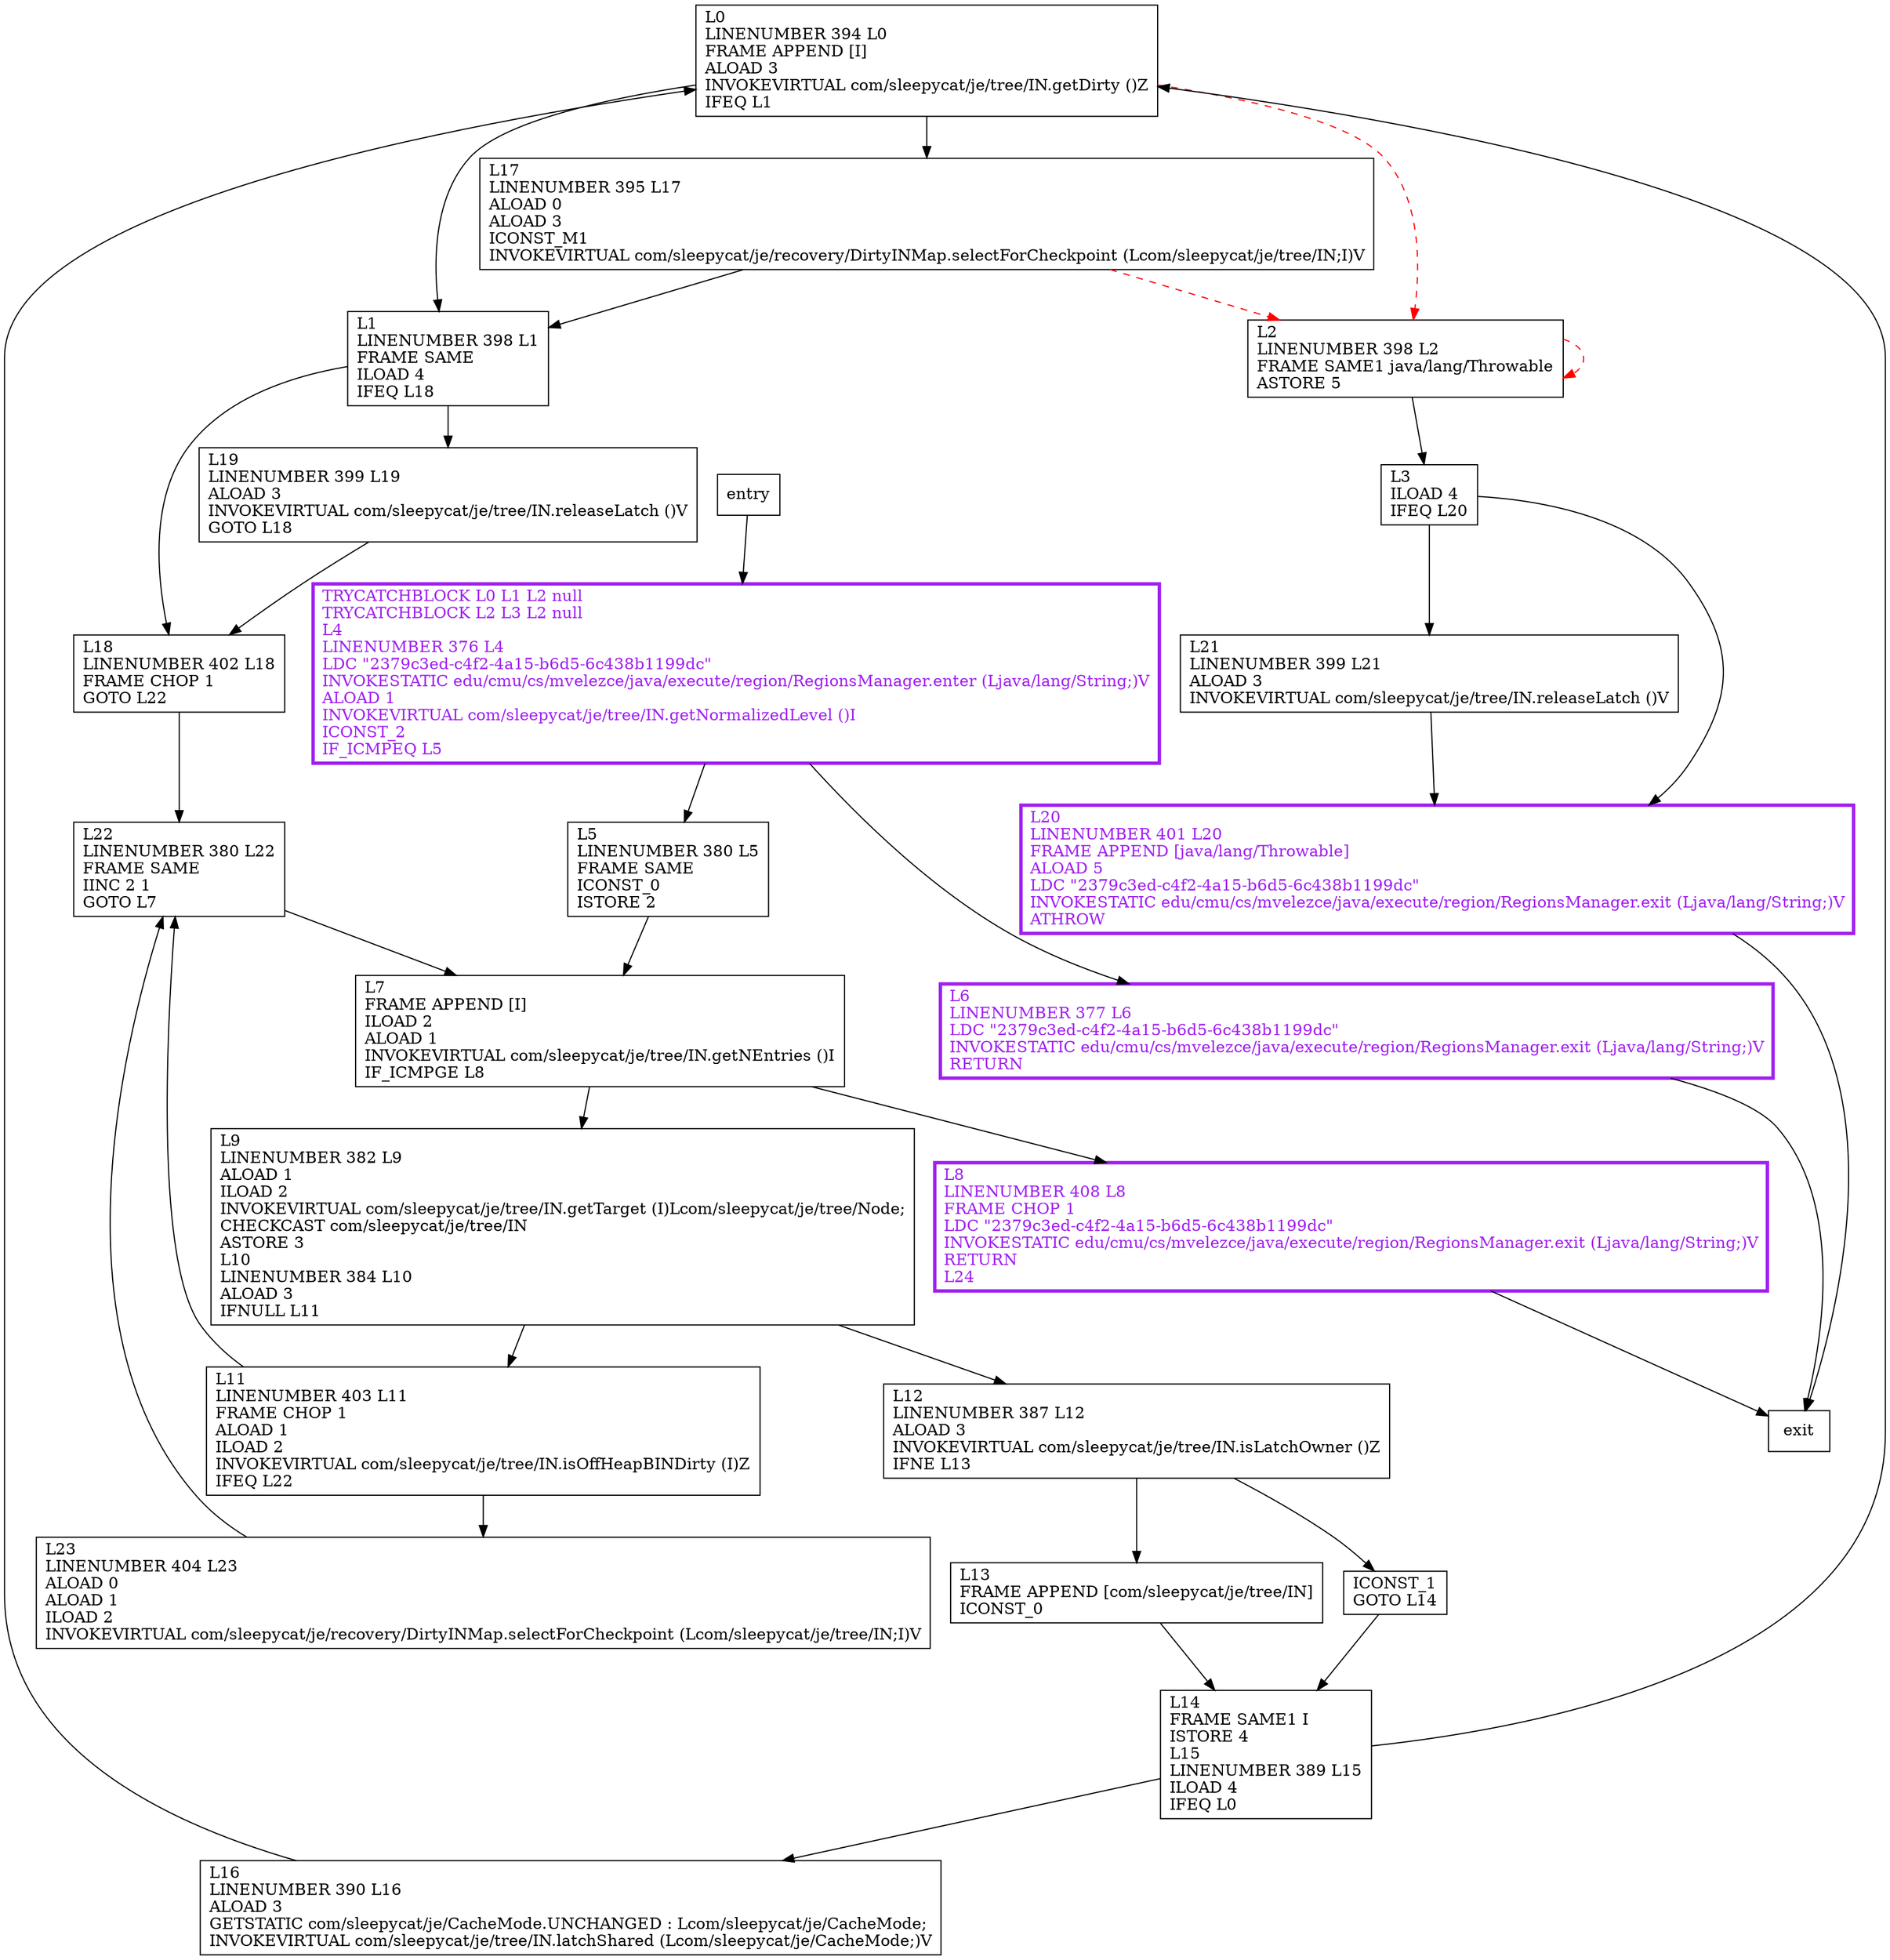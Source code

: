 digraph selectDirtyBINChildrenForCheckpoint {
node [shape=record];
1832699494 [label="L0\lLINENUMBER 394 L0\lFRAME APPEND [I]\lALOAD 3\lINVOKEVIRTUAL com/sleepycat/je/tree/IN.getDirty ()Z\lIFEQ L1\l"];
124584564 [label="L2\lLINENUMBER 398 L2\lFRAME SAME1 java/lang/Throwable\lASTORE 5\l"];
781470929 [label="L3\lILOAD 4\lIFEQ L20\l"];
1640278271 [label="L12\lLINENUMBER 387 L12\lALOAD 3\lINVOKEVIRTUAL com/sleepycat/je/tree/IN.isLatchOwner ()Z\lIFNE L13\l"];
1107212837 [label="ICONST_1\lGOTO L14\l"];
936966878 [label="L21\lLINENUMBER 399 L21\lALOAD 3\lINVOKEVIRTUAL com/sleepycat/je/tree/IN.releaseLatch ()V\l"];
1711561575 [label="L5\lLINENUMBER 380 L5\lFRAME SAME\lICONST_0\lISTORE 2\l"];
160795505 [label="L7\lFRAME APPEND [I]\lILOAD 2\lALOAD 1\lINVOKEVIRTUAL com/sleepycat/je/tree/IN.getNEntries ()I\lIF_ICMPGE L8\l"];
724793900 [label="L19\lLINENUMBER 399 L19\lALOAD 3\lINVOKEVIRTUAL com/sleepycat/je/tree/IN.releaseLatch ()V\lGOTO L18\l"];
1695864958 [label="L1\lLINENUMBER 398 L1\lFRAME SAME\lILOAD 4\lIFEQ L18\l"];
979681894 [label="L16\lLINENUMBER 390 L16\lALOAD 3\lGETSTATIC com/sleepycat/je/CacheMode.UNCHANGED : Lcom/sleepycat/je/CacheMode;\lINVOKEVIRTUAL com/sleepycat/je/tree/IN.latchShared (Lcom/sleepycat/je/CacheMode;)V\l"];
1858365926 [label="L23\lLINENUMBER 404 L23\lALOAD 0\lALOAD 1\lILOAD 2\lINVOKEVIRTUAL com/sleepycat/je/recovery/DirtyINMap.selectForCheckpoint (Lcom/sleepycat/je/tree/IN;I)V\l"];
1940738397 [label="L20\lLINENUMBER 401 L20\lFRAME APPEND [java/lang/Throwable]\lALOAD 5\lLDC \"2379c3ed-c4f2-4a15-b6d5-6c438b1199dc\"\lINVOKESTATIC edu/cmu/cs/mvelezce/java/execute/region/RegionsManager.exit (Ljava/lang/String;)V\lATHROW\l"];
486470778 [label="L13\lFRAME APPEND [com/sleepycat/je/tree/IN]\lICONST_0\l"];
99331158 [label="L9\lLINENUMBER 382 L9\lALOAD 1\lILOAD 2\lINVOKEVIRTUAL com/sleepycat/je/tree/IN.getTarget (I)Lcom/sleepycat/je/tree/Node;\lCHECKCAST com/sleepycat/je/tree/IN\lASTORE 3\lL10\lLINENUMBER 384 L10\lALOAD 3\lIFNULL L11\l"];
1143957941 [label="L11\lLINENUMBER 403 L11\lFRAME CHOP 1\lALOAD 1\lILOAD 2\lINVOKEVIRTUAL com/sleepycat/je/tree/IN.isOffHeapBINDirty (I)Z\lIFEQ L22\l"];
1372761204 [label="L17\lLINENUMBER 395 L17\lALOAD 0\lALOAD 3\lICONST_M1\lINVOKEVIRTUAL com/sleepycat/je/recovery/DirtyINMap.selectForCheckpoint (Lcom/sleepycat/je/tree/IN;I)V\l"];
950156870 [label="TRYCATCHBLOCK L0 L1 L2 null\lTRYCATCHBLOCK L2 L3 L2 null\lL4\lLINENUMBER 376 L4\lLDC \"2379c3ed-c4f2-4a15-b6d5-6c438b1199dc\"\lINVOKESTATIC edu/cmu/cs/mvelezce/java/execute/region/RegionsManager.enter (Ljava/lang/String;)V\lALOAD 1\lINVOKEVIRTUAL com/sleepycat/je/tree/IN.getNormalizedLevel ()I\lICONST_2\lIF_ICMPEQ L5\l"];
1707678713 [label="L18\lLINENUMBER 402 L18\lFRAME CHOP 1\lGOTO L22\l"];
1586928130 [label="L22\lLINENUMBER 380 L22\lFRAME SAME\lIINC 2 1\lGOTO L7\l"];
87650741 [label="L14\lFRAME SAME1 I\lISTORE 4\lL15\lLINENUMBER 389 L15\lILOAD 4\lIFEQ L0\l"];
621850771 [label="L6\lLINENUMBER 377 L6\lLDC \"2379c3ed-c4f2-4a15-b6d5-6c438b1199dc\"\lINVOKESTATIC edu/cmu/cs/mvelezce/java/execute/region/RegionsManager.exit (Ljava/lang/String;)V\lRETURN\l"];
626987088 [label="L8\lLINENUMBER 408 L8\lFRAME CHOP 1\lLDC \"2379c3ed-c4f2-4a15-b6d5-6c438b1199dc\"\lINVOKESTATIC edu/cmu/cs/mvelezce/java/execute/region/RegionsManager.exit (Ljava/lang/String;)V\lRETURN\lL24\l"];
entry;
exit;
1832699494 -> 1372761204
1832699494 -> 124584564 [style=dashed, color=red]
1832699494 -> 1695864958
1711561575 -> 160795505
724793900 -> 1707678713
1695864958 -> 1707678713
1695864958 -> 724793900
1858365926 -> 1586928130
486470778 -> 87650741
99331158 -> 1143957941
99331158 -> 1640278271
1143957941 -> 1586928130
1143957941 -> 1858365926
87650741 -> 1832699494
87650741 -> 979681894
621850771 -> exit
626987088 -> exit
124584564 -> 781470929
124584564 -> 124584564 [style=dashed, color=red]
781470929 -> 936966878
781470929 -> 1940738397
1640278271 -> 1107212837
1640278271 -> 486470778
1107212837 -> 87650741
936966878 -> 1940738397
160795505 -> 99331158
160795505 -> 626987088
979681894 -> 1832699494
1940738397 -> exit
entry -> 950156870
1372761204 -> 124584564 [style=dashed, color=red]
1372761204 -> 1695864958
950156870 -> 1711561575
950156870 -> 621850771
1707678713 -> 1586928130
1586928130 -> 160795505
950156870[fontcolor="purple", penwidth=3, color="purple"];
1940738397[fontcolor="purple", penwidth=3, color="purple"];
621850771[fontcolor="purple", penwidth=3, color="purple"];
626987088[fontcolor="purple", penwidth=3, color="purple"];
}

